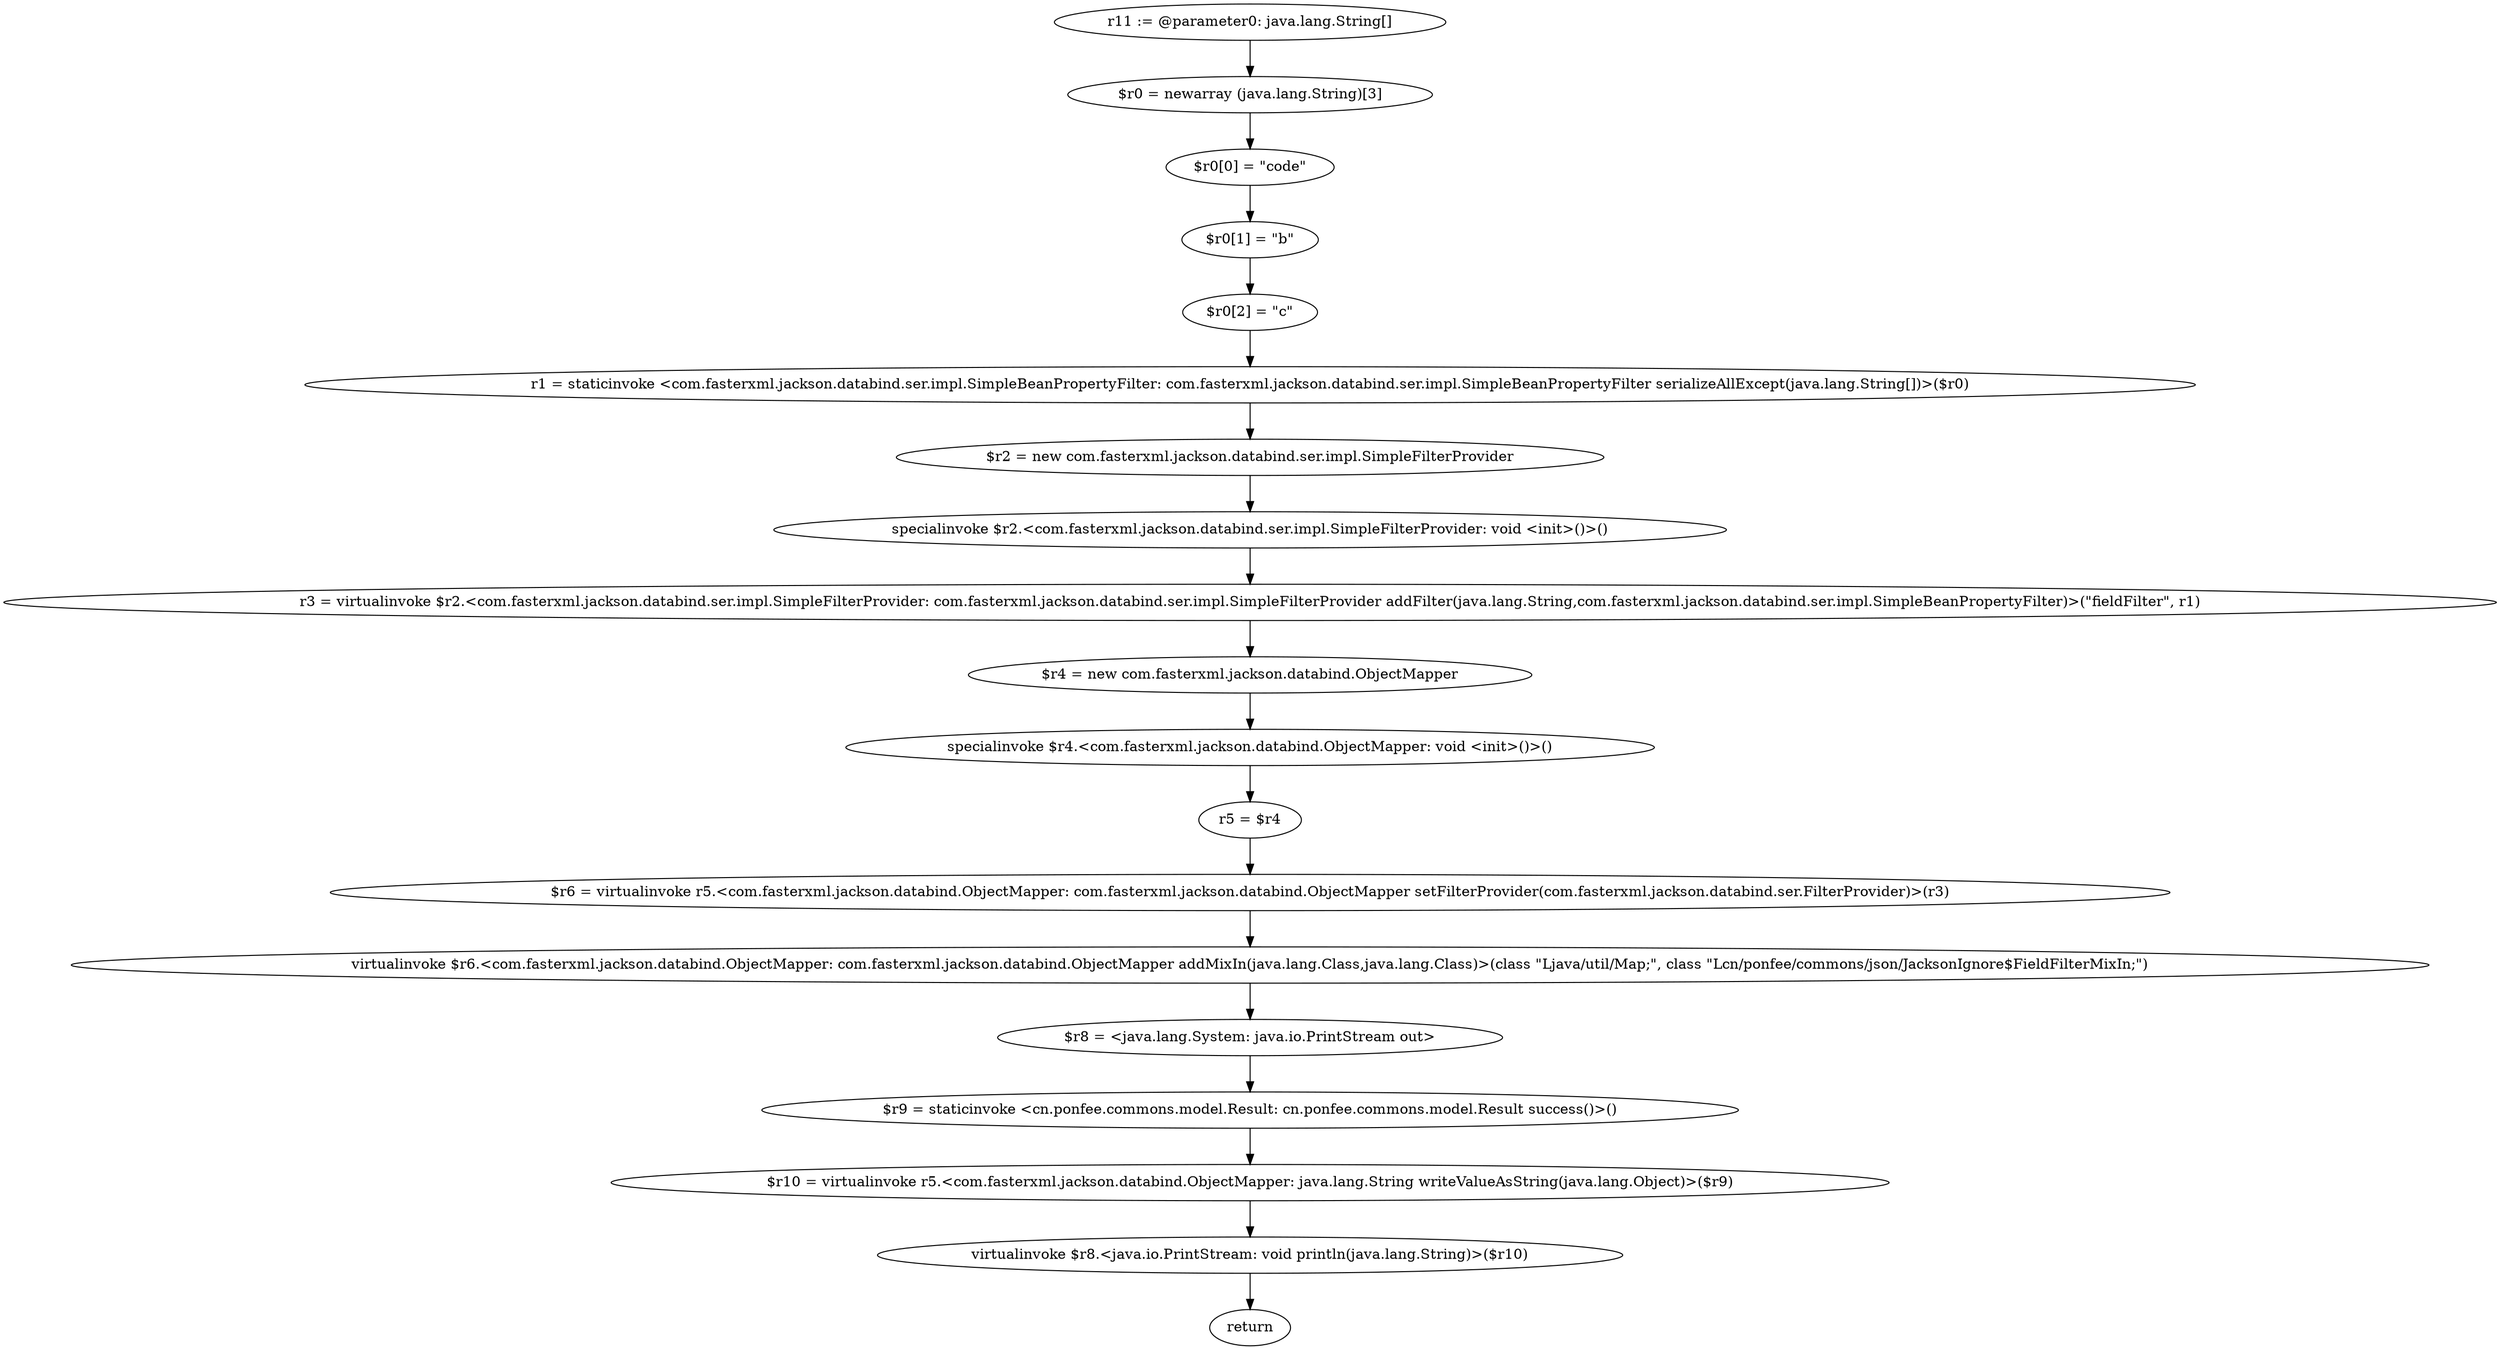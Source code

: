 digraph "unitGraph" {
    "r11 := @parameter0: java.lang.String[]"
    "$r0 = newarray (java.lang.String)[3]"
    "$r0[0] = \"code\""
    "$r0[1] = \"b\""
    "$r0[2] = \"c\""
    "r1 = staticinvoke <com.fasterxml.jackson.databind.ser.impl.SimpleBeanPropertyFilter: com.fasterxml.jackson.databind.ser.impl.SimpleBeanPropertyFilter serializeAllExcept(java.lang.String[])>($r0)"
    "$r2 = new com.fasterxml.jackson.databind.ser.impl.SimpleFilterProvider"
    "specialinvoke $r2.<com.fasterxml.jackson.databind.ser.impl.SimpleFilterProvider: void <init>()>()"
    "r3 = virtualinvoke $r2.<com.fasterxml.jackson.databind.ser.impl.SimpleFilterProvider: com.fasterxml.jackson.databind.ser.impl.SimpleFilterProvider addFilter(java.lang.String,com.fasterxml.jackson.databind.ser.impl.SimpleBeanPropertyFilter)>(\"fieldFilter\", r1)"
    "$r4 = new com.fasterxml.jackson.databind.ObjectMapper"
    "specialinvoke $r4.<com.fasterxml.jackson.databind.ObjectMapper: void <init>()>()"
    "r5 = $r4"
    "$r6 = virtualinvoke r5.<com.fasterxml.jackson.databind.ObjectMapper: com.fasterxml.jackson.databind.ObjectMapper setFilterProvider(com.fasterxml.jackson.databind.ser.FilterProvider)>(r3)"
    "virtualinvoke $r6.<com.fasterxml.jackson.databind.ObjectMapper: com.fasterxml.jackson.databind.ObjectMapper addMixIn(java.lang.Class,java.lang.Class)>(class \"Ljava/util/Map;\", class \"Lcn/ponfee/commons/json/JacksonIgnore$FieldFilterMixIn;\")"
    "$r8 = <java.lang.System: java.io.PrintStream out>"
    "$r9 = staticinvoke <cn.ponfee.commons.model.Result: cn.ponfee.commons.model.Result success()>()"
    "$r10 = virtualinvoke r5.<com.fasterxml.jackson.databind.ObjectMapper: java.lang.String writeValueAsString(java.lang.Object)>($r9)"
    "virtualinvoke $r8.<java.io.PrintStream: void println(java.lang.String)>($r10)"
    "return"
    "r11 := @parameter0: java.lang.String[]"->"$r0 = newarray (java.lang.String)[3]";
    "$r0 = newarray (java.lang.String)[3]"->"$r0[0] = \"code\"";
    "$r0[0] = \"code\""->"$r0[1] = \"b\"";
    "$r0[1] = \"b\""->"$r0[2] = \"c\"";
    "$r0[2] = \"c\""->"r1 = staticinvoke <com.fasterxml.jackson.databind.ser.impl.SimpleBeanPropertyFilter: com.fasterxml.jackson.databind.ser.impl.SimpleBeanPropertyFilter serializeAllExcept(java.lang.String[])>($r0)";
    "r1 = staticinvoke <com.fasterxml.jackson.databind.ser.impl.SimpleBeanPropertyFilter: com.fasterxml.jackson.databind.ser.impl.SimpleBeanPropertyFilter serializeAllExcept(java.lang.String[])>($r0)"->"$r2 = new com.fasterxml.jackson.databind.ser.impl.SimpleFilterProvider";
    "$r2 = new com.fasterxml.jackson.databind.ser.impl.SimpleFilterProvider"->"specialinvoke $r2.<com.fasterxml.jackson.databind.ser.impl.SimpleFilterProvider: void <init>()>()";
    "specialinvoke $r2.<com.fasterxml.jackson.databind.ser.impl.SimpleFilterProvider: void <init>()>()"->"r3 = virtualinvoke $r2.<com.fasterxml.jackson.databind.ser.impl.SimpleFilterProvider: com.fasterxml.jackson.databind.ser.impl.SimpleFilterProvider addFilter(java.lang.String,com.fasterxml.jackson.databind.ser.impl.SimpleBeanPropertyFilter)>(\"fieldFilter\", r1)";
    "r3 = virtualinvoke $r2.<com.fasterxml.jackson.databind.ser.impl.SimpleFilterProvider: com.fasterxml.jackson.databind.ser.impl.SimpleFilterProvider addFilter(java.lang.String,com.fasterxml.jackson.databind.ser.impl.SimpleBeanPropertyFilter)>(\"fieldFilter\", r1)"->"$r4 = new com.fasterxml.jackson.databind.ObjectMapper";
    "$r4 = new com.fasterxml.jackson.databind.ObjectMapper"->"specialinvoke $r4.<com.fasterxml.jackson.databind.ObjectMapper: void <init>()>()";
    "specialinvoke $r4.<com.fasterxml.jackson.databind.ObjectMapper: void <init>()>()"->"r5 = $r4";
    "r5 = $r4"->"$r6 = virtualinvoke r5.<com.fasterxml.jackson.databind.ObjectMapper: com.fasterxml.jackson.databind.ObjectMapper setFilterProvider(com.fasterxml.jackson.databind.ser.FilterProvider)>(r3)";
    "$r6 = virtualinvoke r5.<com.fasterxml.jackson.databind.ObjectMapper: com.fasterxml.jackson.databind.ObjectMapper setFilterProvider(com.fasterxml.jackson.databind.ser.FilterProvider)>(r3)"->"virtualinvoke $r6.<com.fasterxml.jackson.databind.ObjectMapper: com.fasterxml.jackson.databind.ObjectMapper addMixIn(java.lang.Class,java.lang.Class)>(class \"Ljava/util/Map;\", class \"Lcn/ponfee/commons/json/JacksonIgnore$FieldFilterMixIn;\")";
    "virtualinvoke $r6.<com.fasterxml.jackson.databind.ObjectMapper: com.fasterxml.jackson.databind.ObjectMapper addMixIn(java.lang.Class,java.lang.Class)>(class \"Ljava/util/Map;\", class \"Lcn/ponfee/commons/json/JacksonIgnore$FieldFilterMixIn;\")"->"$r8 = <java.lang.System: java.io.PrintStream out>";
    "$r8 = <java.lang.System: java.io.PrintStream out>"->"$r9 = staticinvoke <cn.ponfee.commons.model.Result: cn.ponfee.commons.model.Result success()>()";
    "$r9 = staticinvoke <cn.ponfee.commons.model.Result: cn.ponfee.commons.model.Result success()>()"->"$r10 = virtualinvoke r5.<com.fasterxml.jackson.databind.ObjectMapper: java.lang.String writeValueAsString(java.lang.Object)>($r9)";
    "$r10 = virtualinvoke r5.<com.fasterxml.jackson.databind.ObjectMapper: java.lang.String writeValueAsString(java.lang.Object)>($r9)"->"virtualinvoke $r8.<java.io.PrintStream: void println(java.lang.String)>($r10)";
    "virtualinvoke $r8.<java.io.PrintStream: void println(java.lang.String)>($r10)"->"return";
}

